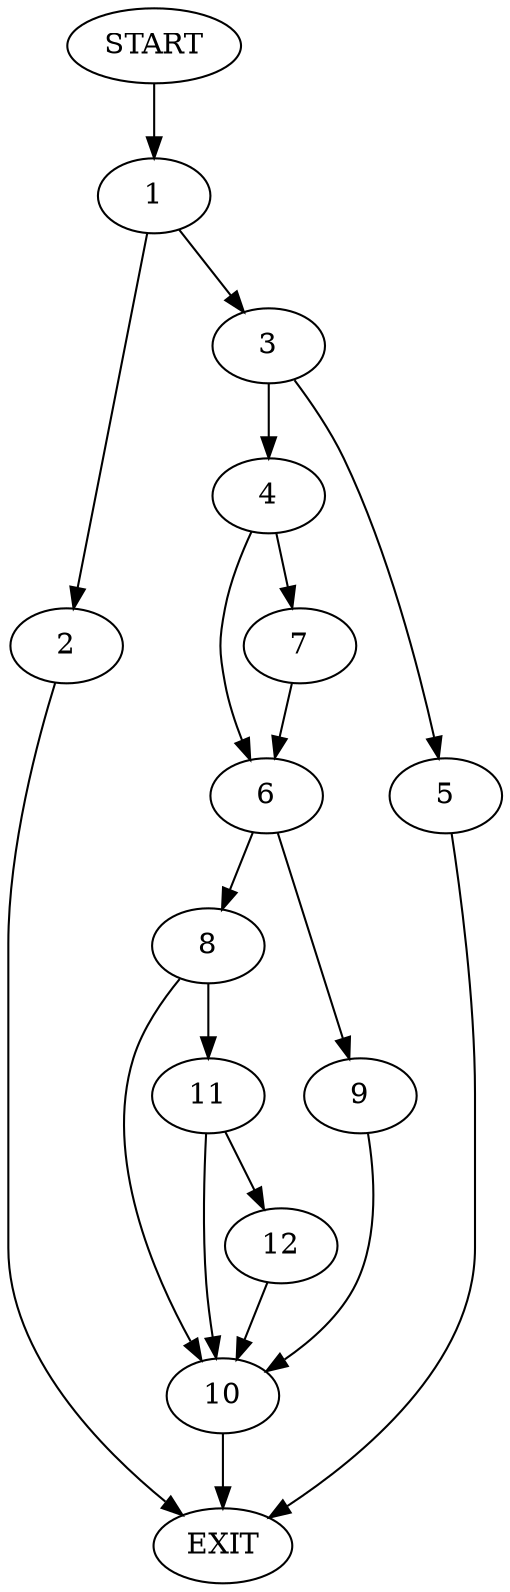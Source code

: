 digraph {
0 [label="START"]
13 [label="EXIT"]
0 -> 1
1 -> 2
1 -> 3
3 -> 4
3 -> 5
2 -> 13
5 -> 13
4 -> 6
4 -> 7
7 -> 6
6 -> 8
6 -> 9
8 -> 10
8 -> 11
9 -> 10
10 -> 13
11 -> 10
11 -> 12
12 -> 10
}
